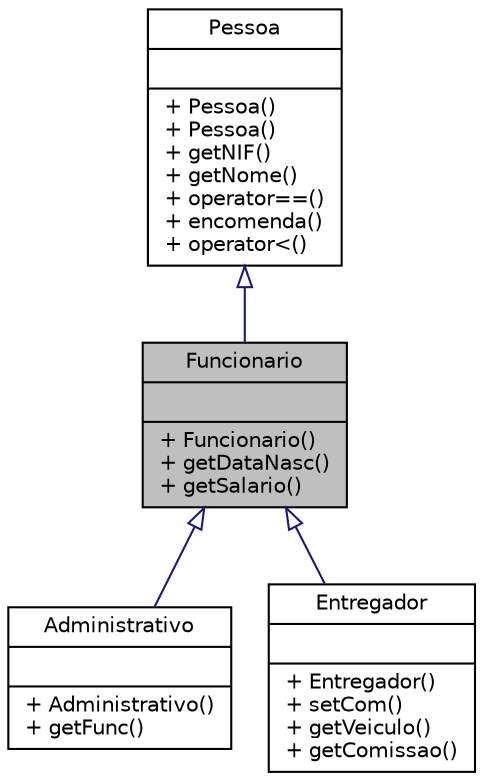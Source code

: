 digraph "Funcionario"
{
 // LATEX_PDF_SIZE
  edge [fontname="Helvetica",fontsize="10",labelfontname="Helvetica",labelfontsize="10"];
  node [fontname="Helvetica",fontsize="10",shape=record];
  Node1 [label="{Funcionario\n||+ Funcionario()\l+ getDataNasc()\l+ getSalario()\l}",height=0.2,width=0.4,color="black", fillcolor="grey75", style="filled", fontcolor="black",tooltip=" "];
  Node2 -> Node1 [dir="back",color="midnightblue",fontsize="10",style="solid",arrowtail="onormal"];
  Node2 [label="{Pessoa\n||+ Pessoa()\l+ Pessoa()\l+ getNIF()\l+ getNome()\l+ operator==()\l+ encomenda()\l+ operator\<()\l}",height=0.2,width=0.4,color="black", fillcolor="white", style="filled",URL="$class_pessoa.html",tooltip=" "];
  Node1 -> Node3 [dir="back",color="midnightblue",fontsize="10",style="solid",arrowtail="onormal"];
  Node3 [label="{Administrativo\n||+ Administrativo()\l+ getFunc()\l}",height=0.2,width=0.4,color="black", fillcolor="white", style="filled",URL="$class_administrativo.html",tooltip=" "];
  Node1 -> Node4 [dir="back",color="midnightblue",fontsize="10",style="solid",arrowtail="onormal"];
  Node4 [label="{Entregador\n||+ Entregador()\l+ setCom()\l+ getVeiculo()\l+ getComissao()\l}",height=0.2,width=0.4,color="black", fillcolor="white", style="filled",URL="$class_entregador.html",tooltip=" "];
}
